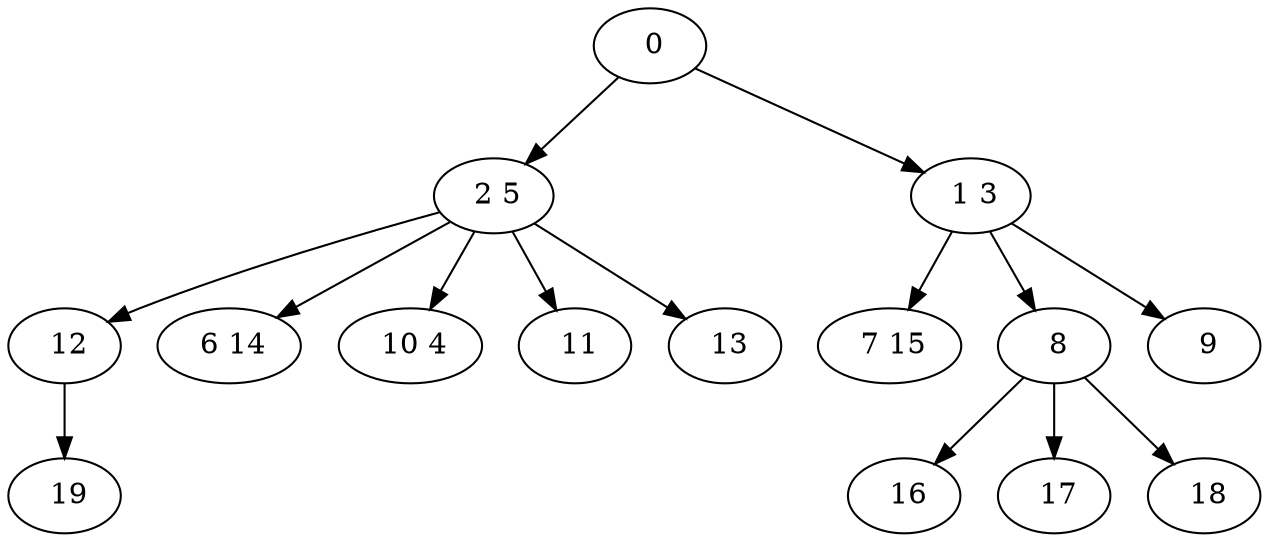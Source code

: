 digraph mytree {
" 0" -> " 2 5";
" 0" -> " 1 3";
" 2 5" -> " 12";
" 2 5" -> " 6 14";
" 2 5" -> " 10 4";
" 2 5" -> " 11";
" 2 5" -> " 13";
" 1 3" -> " 7 15";
" 1 3" -> " 8";
" 1 3" -> " 9";
" 7 15";
" 8" -> " 16";
" 8" -> " 17";
" 8" -> " 18";
" 16";
" 17";
" 18";
" 12" -> " 19";
" 19";
" 6 14";
" 10 4";
" 11";
" 13";
" 9";
}
